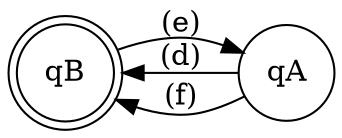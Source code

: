 digraph G{
        rankdir=LR;
        node[shape=doublecircle];qB;
        node [shape=circle]
        qA -> qB [label="(d)"];
        qB -> qA [label="(e)"];
        qA -> qB [label="(f)"];
}
